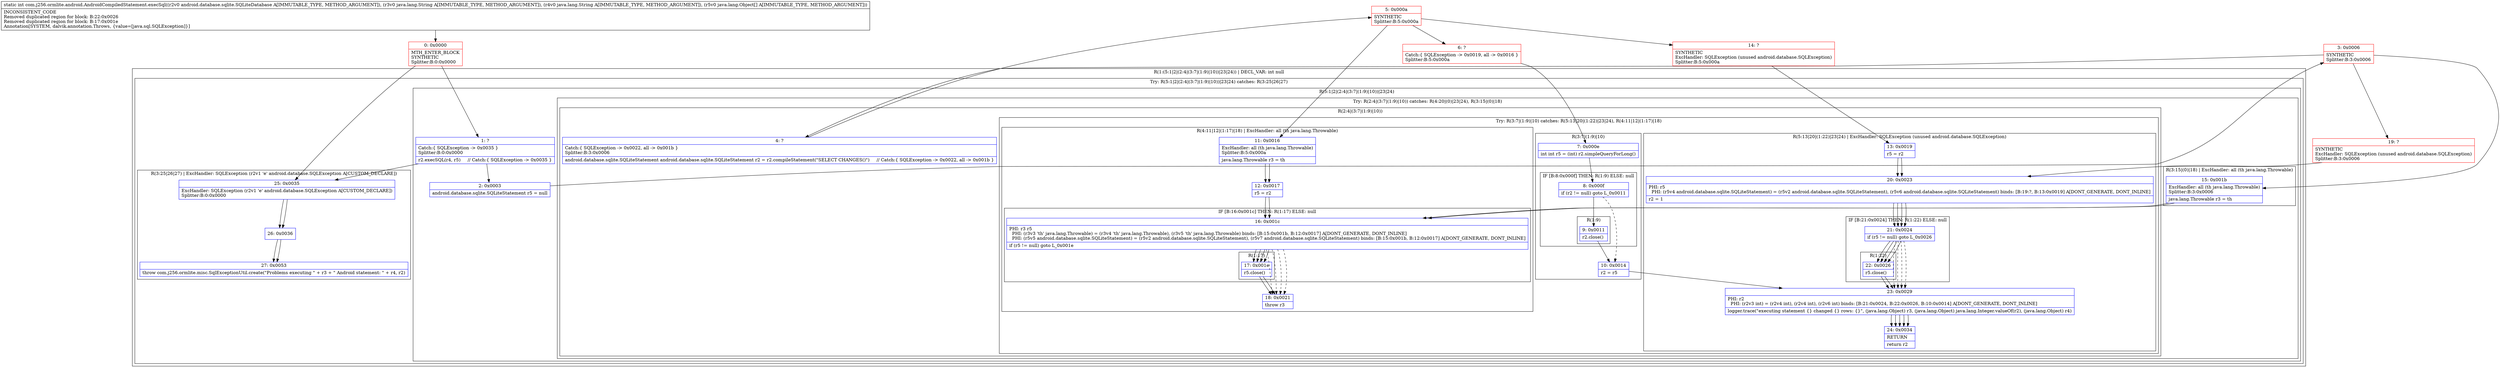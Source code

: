 digraph "CFG forcom.j256.ormlite.android.AndroidCompiledStatement.execSql(Landroid\/database\/sqlite\/SQLiteDatabase;Ljava\/lang\/String;Ljava\/lang\/String;[Ljava\/lang\/Object;)I" {
subgraph cluster_Region_1401315199 {
label = "R(1:(5:1|2|(2:4|(3:7|(1:9)|10))|23|24)) | DECL_VAR: int null\l";
node [shape=record,color=blue];
subgraph cluster_TryCatchRegion_1933814767 {
label = "Try: R(5:1|2|(2:4|(3:7|(1:9)|10))|23|24) catches: R(3:25|26|27)";
node [shape=record,color=blue];
subgraph cluster_Region_238496400 {
label = "R(5:1|2|(2:4|(3:7|(1:9)|10))|23|24)";
node [shape=record,color=blue];
Node_1 [shape=record,label="{1\:\ ?|Catch:\{ SQLException \-\> 0x0035 \}\lSplitter:B:0:0x0000\l|r2.execSQL(r4, r5)     \/\/ Catch:\{ SQLException \-\> 0x0035 \}\l}"];
Node_2 [shape=record,label="{2\:\ 0x0003|android.database.sqlite.SQLiteStatement r5 = null\l}"];
subgraph cluster_TryCatchRegion_564334601 {
label = "Try: R(2:4|(3:7|(1:9)|10)) catches: R(4:20|(0)|23|24), R(3:15|(0)|18)";
node [shape=record,color=blue];
subgraph cluster_Region_1011959908 {
label = "R(2:4|(3:7|(1:9)|10))";
node [shape=record,color=blue];
Node_4 [shape=record,label="{4\:\ ?|Catch:\{ SQLException \-\> 0x0022, all \-\> 0x001b \}\lSplitter:B:3:0x0006\l|android.database.sqlite.SQLiteStatement android.database.sqlite.SQLiteStatement r2 = r2.compileStatement(\"SELECT CHANGES()\")     \/\/ Catch:\{ SQLException \-\> 0x0022, all \-\> 0x001b \}\l}"];
subgraph cluster_TryCatchRegion_328304273 {
label = "Try: R(3:7|(1:9)|10) catches: R(5:13|20|(1:22)|23|24), R(4:11|12|(1:17)|18)";
node [shape=record,color=blue];
subgraph cluster_Region_1842878254 {
label = "R(3:7|(1:9)|10)";
node [shape=record,color=blue];
Node_7 [shape=record,label="{7\:\ 0x000e|int int r5 = (int) r2.simpleQueryForLong()\l}"];
subgraph cluster_IfRegion_926426706 {
label = "IF [B:8:0x000f] THEN: R(1:9) ELSE: null";
node [shape=record,color=blue];
Node_8 [shape=record,label="{8\:\ 0x000f|if (r2 != null) goto L_0x0011\l}"];
subgraph cluster_Region_2084776522 {
label = "R(1:9)";
node [shape=record,color=blue];
Node_9 [shape=record,label="{9\:\ 0x0011|r2.close()\l}"];
}
}
Node_10 [shape=record,label="{10\:\ 0x0014|r2 = r5\l}"];
}
subgraph cluster_Region_894909076 {
label = "R(5:13|20|(1:22)|23|24) | ExcHandler: SQLException (unused android.database.SQLException)\l";
node [shape=record,color=blue];
Node_13 [shape=record,label="{13\:\ 0x0019|r5 = r2\l}"];
Node_20 [shape=record,label="{20\:\ 0x0023|PHI: r5 \l  PHI: (r5v4 android.database.sqlite.SQLiteStatement) = (r5v2 android.database.sqlite.SQLiteStatement), (r5v6 android.database.sqlite.SQLiteStatement) binds: [B:19:?, B:13:0x0019] A[DONT_GENERATE, DONT_INLINE]\l|r2 = 1\l}"];
subgraph cluster_IfRegion_1777642920 {
label = "IF [B:21:0x0024] THEN: R(1:22) ELSE: null";
node [shape=record,color=blue];
Node_21 [shape=record,label="{21\:\ 0x0024|if (r5 != null) goto L_0x0026\l}"];
subgraph cluster_Region_1587571116 {
label = "R(1:22)";
node [shape=record,color=blue];
Node_22 [shape=record,label="{22\:\ 0x0026|r5.close()\l}"];
}
}
Node_23 [shape=record,label="{23\:\ 0x0029|PHI: r2 \l  PHI: (r2v3 int) = (r2v4 int), (r2v4 int), (r2v6 int) binds: [B:21:0x0024, B:22:0x0026, B:10:0x0014] A[DONT_GENERATE, DONT_INLINE]\l|logger.trace(\"executing statement \{\} changed \{\} rows: \{\}\", (java.lang.Object) r3, (java.lang.Object) java.lang.Integer.valueOf(r2), (java.lang.Object) r4)\l}"];
Node_24 [shape=record,label="{24\:\ 0x0034|RETURN\l|return r2\l}"];
}
subgraph cluster_Region_2067355553 {
label = "R(4:11|12|(1:17)|18) | ExcHandler: all (th java.lang.Throwable)\l";
node [shape=record,color=blue];
Node_11 [shape=record,label="{11\:\ 0x0016|ExcHandler: all (th java.lang.Throwable)\lSplitter:B:5:0x000a\l|java.lang.Throwable r3 = th\l}"];
Node_12 [shape=record,label="{12\:\ 0x0017|r5 = r2\l}"];
subgraph cluster_IfRegion_1671080653 {
label = "IF [B:16:0x001c] THEN: R(1:17) ELSE: null";
node [shape=record,color=blue];
Node_16 [shape=record,label="{16\:\ 0x001c|PHI: r3 r5 \l  PHI: (r3v3 'th' java.lang.Throwable) = (r3v4 'th' java.lang.Throwable), (r3v5 'th' java.lang.Throwable) binds: [B:15:0x001b, B:12:0x0017] A[DONT_GENERATE, DONT_INLINE]\l  PHI: (r5v5 android.database.sqlite.SQLiteStatement) = (r5v2 android.database.sqlite.SQLiteStatement), (r5v7 android.database.sqlite.SQLiteStatement) binds: [B:15:0x001b, B:12:0x0017] A[DONT_GENERATE, DONT_INLINE]\l|if (r5 != null) goto L_0x001e\l}"];
subgraph cluster_Region_802149115 {
label = "R(1:17)";
node [shape=record,color=blue];
Node_17 [shape=record,label="{17\:\ 0x001e|r5.close()\l}"];
}
}
Node_18 [shape=record,label="{18\:\ 0x0021|throw r3\l}"];
}
}
}
subgraph cluster_Region_1537344085 {
label = "R(4:20|(0)|23|24) | ExcHandler: SQLException (unused android.database.SQLException)\l";
node [shape=record,color=blue];
Node_20 [shape=record,label="{20\:\ 0x0023|PHI: r5 \l  PHI: (r5v4 android.database.sqlite.SQLiteStatement) = (r5v2 android.database.sqlite.SQLiteStatement), (r5v6 android.database.sqlite.SQLiteStatement) binds: [B:19:?, B:13:0x0019] A[DONT_GENERATE, DONT_INLINE]\l|r2 = 1\l}"];
subgraph cluster_IfRegion_1378843510 {
label = "IF [B:21:0x0024] THEN: R(0) ELSE: null";
node [shape=record,color=blue];
Node_21 [shape=record,label="{21\:\ 0x0024|if (r5 != null) goto L_0x0026\l}"];
subgraph cluster_Region_1921867323 {
label = "R(0)";
node [shape=record,color=blue];
}
}
Node_23 [shape=record,label="{23\:\ 0x0029|PHI: r2 \l  PHI: (r2v3 int) = (r2v4 int), (r2v4 int), (r2v6 int) binds: [B:21:0x0024, B:22:0x0026, B:10:0x0014] A[DONT_GENERATE, DONT_INLINE]\l|logger.trace(\"executing statement \{\} changed \{\} rows: \{\}\", (java.lang.Object) r3, (java.lang.Object) java.lang.Integer.valueOf(r2), (java.lang.Object) r4)\l}"];
Node_24 [shape=record,label="{24\:\ 0x0034|RETURN\l|return r2\l}"];
}
subgraph cluster_Region_486514518 {
label = "R(3:15|(0)|18) | ExcHandler: all (th java.lang.Throwable)\l";
node [shape=record,color=blue];
Node_15 [shape=record,label="{15\:\ 0x001b|ExcHandler: all (th java.lang.Throwable)\lSplitter:B:3:0x0006\l|java.lang.Throwable r3 = th\l}"];
subgraph cluster_IfRegion_1920934823 {
label = "IF [B:16:0x001c] THEN: R(0) ELSE: null";
node [shape=record,color=blue];
Node_16 [shape=record,label="{16\:\ 0x001c|PHI: r3 r5 \l  PHI: (r3v3 'th' java.lang.Throwable) = (r3v4 'th' java.lang.Throwable), (r3v5 'th' java.lang.Throwable) binds: [B:15:0x001b, B:12:0x0017] A[DONT_GENERATE, DONT_INLINE]\l  PHI: (r5v5 android.database.sqlite.SQLiteStatement) = (r5v2 android.database.sqlite.SQLiteStatement), (r5v7 android.database.sqlite.SQLiteStatement) binds: [B:15:0x001b, B:12:0x0017] A[DONT_GENERATE, DONT_INLINE]\l|if (r5 != null) goto L_0x001e\l}"];
subgraph cluster_Region_627435416 {
label = "R(0)";
node [shape=record,color=blue];
}
}
Node_18 [shape=record,label="{18\:\ 0x0021|throw r3\l}"];
}
}
Node_23 [shape=record,label="{23\:\ 0x0029|PHI: r2 \l  PHI: (r2v3 int) = (r2v4 int), (r2v4 int), (r2v6 int) binds: [B:21:0x0024, B:22:0x0026, B:10:0x0014] A[DONT_GENERATE, DONT_INLINE]\l|logger.trace(\"executing statement \{\} changed \{\} rows: \{\}\", (java.lang.Object) r3, (java.lang.Object) java.lang.Integer.valueOf(r2), (java.lang.Object) r4)\l}"];
Node_24 [shape=record,label="{24\:\ 0x0034|RETURN\l|return r2\l}"];
}
subgraph cluster_Region_979327147 {
label = "R(3:25|26|27) | ExcHandler: SQLException (r2v1 'e' android.database.SQLException A[CUSTOM_DECLARE])\l";
node [shape=record,color=blue];
Node_25 [shape=record,label="{25\:\ 0x0035|ExcHandler: SQLException (r2v1 'e' android.database.SQLException A[CUSTOM_DECLARE])\lSplitter:B:0:0x0000\l}"];
Node_26 [shape=record,label="{26\:\ 0x0036}"];
Node_27 [shape=record,label="{27\:\ 0x0053|throw com.j256.ormlite.misc.SqlExceptionUtil.create(\"Problems executing \" + r3 + \" Android statement: \" + r4, r2)\l}"];
}
}
}
subgraph cluster_Region_979327147 {
label = "R(3:25|26|27) | ExcHandler: SQLException (r2v1 'e' android.database.SQLException A[CUSTOM_DECLARE])\l";
node [shape=record,color=blue];
Node_25 [shape=record,label="{25\:\ 0x0035|ExcHandler: SQLException (r2v1 'e' android.database.SQLException A[CUSTOM_DECLARE])\lSplitter:B:0:0x0000\l}"];
Node_26 [shape=record,label="{26\:\ 0x0036}"];
Node_27 [shape=record,label="{27\:\ 0x0053|throw com.j256.ormlite.misc.SqlExceptionUtil.create(\"Problems executing \" + r3 + \" Android statement: \" + r4, r2)\l}"];
}
subgraph cluster_Region_1537344085 {
label = "R(4:20|(0)|23|24) | ExcHandler: SQLException (unused android.database.SQLException)\l";
node [shape=record,color=blue];
Node_20 [shape=record,label="{20\:\ 0x0023|PHI: r5 \l  PHI: (r5v4 android.database.sqlite.SQLiteStatement) = (r5v2 android.database.sqlite.SQLiteStatement), (r5v6 android.database.sqlite.SQLiteStatement) binds: [B:19:?, B:13:0x0019] A[DONT_GENERATE, DONT_INLINE]\l|r2 = 1\l}"];
subgraph cluster_IfRegion_1378843510 {
label = "IF [B:21:0x0024] THEN: R(0) ELSE: null";
node [shape=record,color=blue];
Node_21 [shape=record,label="{21\:\ 0x0024|if (r5 != null) goto L_0x0026\l}"];
subgraph cluster_Region_1921867323 {
label = "R(0)";
node [shape=record,color=blue];
}
}
Node_23 [shape=record,label="{23\:\ 0x0029|PHI: r2 \l  PHI: (r2v3 int) = (r2v4 int), (r2v4 int), (r2v6 int) binds: [B:21:0x0024, B:22:0x0026, B:10:0x0014] A[DONT_GENERATE, DONT_INLINE]\l|logger.trace(\"executing statement \{\} changed \{\} rows: \{\}\", (java.lang.Object) r3, (java.lang.Object) java.lang.Integer.valueOf(r2), (java.lang.Object) r4)\l}"];
Node_24 [shape=record,label="{24\:\ 0x0034|RETURN\l|return r2\l}"];
}
subgraph cluster_Region_486514518 {
label = "R(3:15|(0)|18) | ExcHandler: all (th java.lang.Throwable)\l";
node [shape=record,color=blue];
Node_15 [shape=record,label="{15\:\ 0x001b|ExcHandler: all (th java.lang.Throwable)\lSplitter:B:3:0x0006\l|java.lang.Throwable r3 = th\l}"];
subgraph cluster_IfRegion_1920934823 {
label = "IF [B:16:0x001c] THEN: R(0) ELSE: null";
node [shape=record,color=blue];
Node_16 [shape=record,label="{16\:\ 0x001c|PHI: r3 r5 \l  PHI: (r3v3 'th' java.lang.Throwable) = (r3v4 'th' java.lang.Throwable), (r3v5 'th' java.lang.Throwable) binds: [B:15:0x001b, B:12:0x0017] A[DONT_GENERATE, DONT_INLINE]\l  PHI: (r5v5 android.database.sqlite.SQLiteStatement) = (r5v2 android.database.sqlite.SQLiteStatement), (r5v7 android.database.sqlite.SQLiteStatement) binds: [B:15:0x001b, B:12:0x0017] A[DONT_GENERATE, DONT_INLINE]\l|if (r5 != null) goto L_0x001e\l}"];
subgraph cluster_Region_627435416 {
label = "R(0)";
node [shape=record,color=blue];
}
}
Node_18 [shape=record,label="{18\:\ 0x0021|throw r3\l}"];
}
subgraph cluster_Region_894909076 {
label = "R(5:13|20|(1:22)|23|24) | ExcHandler: SQLException (unused android.database.SQLException)\l";
node [shape=record,color=blue];
Node_13 [shape=record,label="{13\:\ 0x0019|r5 = r2\l}"];
Node_20 [shape=record,label="{20\:\ 0x0023|PHI: r5 \l  PHI: (r5v4 android.database.sqlite.SQLiteStatement) = (r5v2 android.database.sqlite.SQLiteStatement), (r5v6 android.database.sqlite.SQLiteStatement) binds: [B:19:?, B:13:0x0019] A[DONT_GENERATE, DONT_INLINE]\l|r2 = 1\l}"];
subgraph cluster_IfRegion_1777642920 {
label = "IF [B:21:0x0024] THEN: R(1:22) ELSE: null";
node [shape=record,color=blue];
Node_21 [shape=record,label="{21\:\ 0x0024|if (r5 != null) goto L_0x0026\l}"];
subgraph cluster_Region_1587571116 {
label = "R(1:22)";
node [shape=record,color=blue];
Node_22 [shape=record,label="{22\:\ 0x0026|r5.close()\l}"];
}
}
Node_23 [shape=record,label="{23\:\ 0x0029|PHI: r2 \l  PHI: (r2v3 int) = (r2v4 int), (r2v4 int), (r2v6 int) binds: [B:21:0x0024, B:22:0x0026, B:10:0x0014] A[DONT_GENERATE, DONT_INLINE]\l|logger.trace(\"executing statement \{\} changed \{\} rows: \{\}\", (java.lang.Object) r3, (java.lang.Object) java.lang.Integer.valueOf(r2), (java.lang.Object) r4)\l}"];
Node_24 [shape=record,label="{24\:\ 0x0034|RETURN\l|return r2\l}"];
}
subgraph cluster_Region_2067355553 {
label = "R(4:11|12|(1:17)|18) | ExcHandler: all (th java.lang.Throwable)\l";
node [shape=record,color=blue];
Node_11 [shape=record,label="{11\:\ 0x0016|ExcHandler: all (th java.lang.Throwable)\lSplitter:B:5:0x000a\l|java.lang.Throwable r3 = th\l}"];
Node_12 [shape=record,label="{12\:\ 0x0017|r5 = r2\l}"];
subgraph cluster_IfRegion_1671080653 {
label = "IF [B:16:0x001c] THEN: R(1:17) ELSE: null";
node [shape=record,color=blue];
Node_16 [shape=record,label="{16\:\ 0x001c|PHI: r3 r5 \l  PHI: (r3v3 'th' java.lang.Throwable) = (r3v4 'th' java.lang.Throwable), (r3v5 'th' java.lang.Throwable) binds: [B:15:0x001b, B:12:0x0017] A[DONT_GENERATE, DONT_INLINE]\l  PHI: (r5v5 android.database.sqlite.SQLiteStatement) = (r5v2 android.database.sqlite.SQLiteStatement), (r5v7 android.database.sqlite.SQLiteStatement) binds: [B:15:0x001b, B:12:0x0017] A[DONT_GENERATE, DONT_INLINE]\l|if (r5 != null) goto L_0x001e\l}"];
subgraph cluster_Region_802149115 {
label = "R(1:17)";
node [shape=record,color=blue];
Node_17 [shape=record,label="{17\:\ 0x001e|r5.close()\l}"];
}
}
Node_18 [shape=record,label="{18\:\ 0x0021|throw r3\l}"];
}
Node_0 [shape=record,color=red,label="{0\:\ 0x0000|MTH_ENTER_BLOCK\lSYNTHETIC\lSplitter:B:0:0x0000\l}"];
Node_3 [shape=record,color=red,label="{3\:\ 0x0006|SYNTHETIC\lSplitter:B:3:0x0006\l}"];
Node_5 [shape=record,color=red,label="{5\:\ 0x000a|SYNTHETIC\lSplitter:B:5:0x000a\l}"];
Node_6 [shape=record,color=red,label="{6\:\ ?|Catch:\{ SQLException \-\> 0x0019, all \-\> 0x0016 \}\lSplitter:B:5:0x000a\l}"];
Node_14 [shape=record,color=red,label="{14\:\ ?|SYNTHETIC\lExcHandler: SQLException (unused android.database.SQLException)\lSplitter:B:5:0x000a\l}"];
Node_19 [shape=record,color=red,label="{19\:\ ?|SYNTHETIC\lExcHandler: SQLException (unused android.database.SQLException)\lSplitter:B:3:0x0006\l}"];
MethodNode[shape=record,label="{static int com.j256.ormlite.android.AndroidCompiledStatement.execSql((r2v0 android.database.sqlite.SQLiteDatabase A[IMMUTABLE_TYPE, METHOD_ARGUMENT]), (r3v0 java.lang.String A[IMMUTABLE_TYPE, METHOD_ARGUMENT]), (r4v0 java.lang.String A[IMMUTABLE_TYPE, METHOD_ARGUMENT]), (r5v0 java.lang.Object[] A[IMMUTABLE_TYPE, METHOD_ARGUMENT]))  | INCONSISTENT_CODE\lRemoved duplicated region for block: B:22:0x0026 \lRemoved duplicated region for block: B:17:0x001e \lAnnotation[SYSTEM, dalvik.annotation.Throws, \{value=[java.sql.SQLException]\}]\l}"];
MethodNode -> Node_0;
Node_1 -> Node_2;
Node_1 -> Node_25;
Node_2 -> Node_3;
Node_4 -> Node_5;
Node_7 -> Node_8;
Node_8 -> Node_9;
Node_8 -> Node_10[style=dashed];
Node_9 -> Node_10;
Node_10 -> Node_23;
Node_13 -> Node_20;
Node_20 -> Node_21;
Node_21 -> Node_22;
Node_21 -> Node_23[style=dashed];
Node_22 -> Node_23;
Node_23 -> Node_24;
Node_11 -> Node_12;
Node_12 -> Node_16;
Node_16 -> Node_17;
Node_16 -> Node_18[style=dashed];
Node_17 -> Node_18;
Node_20 -> Node_21;
Node_21 -> Node_22;
Node_21 -> Node_23[style=dashed];
Node_23 -> Node_24;
Node_15 -> Node_16;
Node_16 -> Node_17;
Node_16 -> Node_18[style=dashed];
Node_23 -> Node_24;
Node_25 -> Node_26;
Node_26 -> Node_27;
Node_25 -> Node_26;
Node_26 -> Node_27;
Node_20 -> Node_21;
Node_21 -> Node_22;
Node_21 -> Node_23[style=dashed];
Node_23 -> Node_24;
Node_15 -> Node_16;
Node_16 -> Node_17;
Node_16 -> Node_18[style=dashed];
Node_13 -> Node_20;
Node_20 -> Node_21;
Node_21 -> Node_22;
Node_21 -> Node_23[style=dashed];
Node_22 -> Node_23;
Node_23 -> Node_24;
Node_11 -> Node_12;
Node_12 -> Node_16;
Node_16 -> Node_17;
Node_16 -> Node_18[style=dashed];
Node_17 -> Node_18;
Node_0 -> Node_1;
Node_0 -> Node_25;
Node_3 -> Node_4;
Node_3 -> Node_19;
Node_3 -> Node_15;
Node_5 -> Node_6;
Node_5 -> Node_14;
Node_5 -> Node_11;
Node_6 -> Node_7;
Node_14 -> Node_13;
Node_19 -> Node_20;
}

